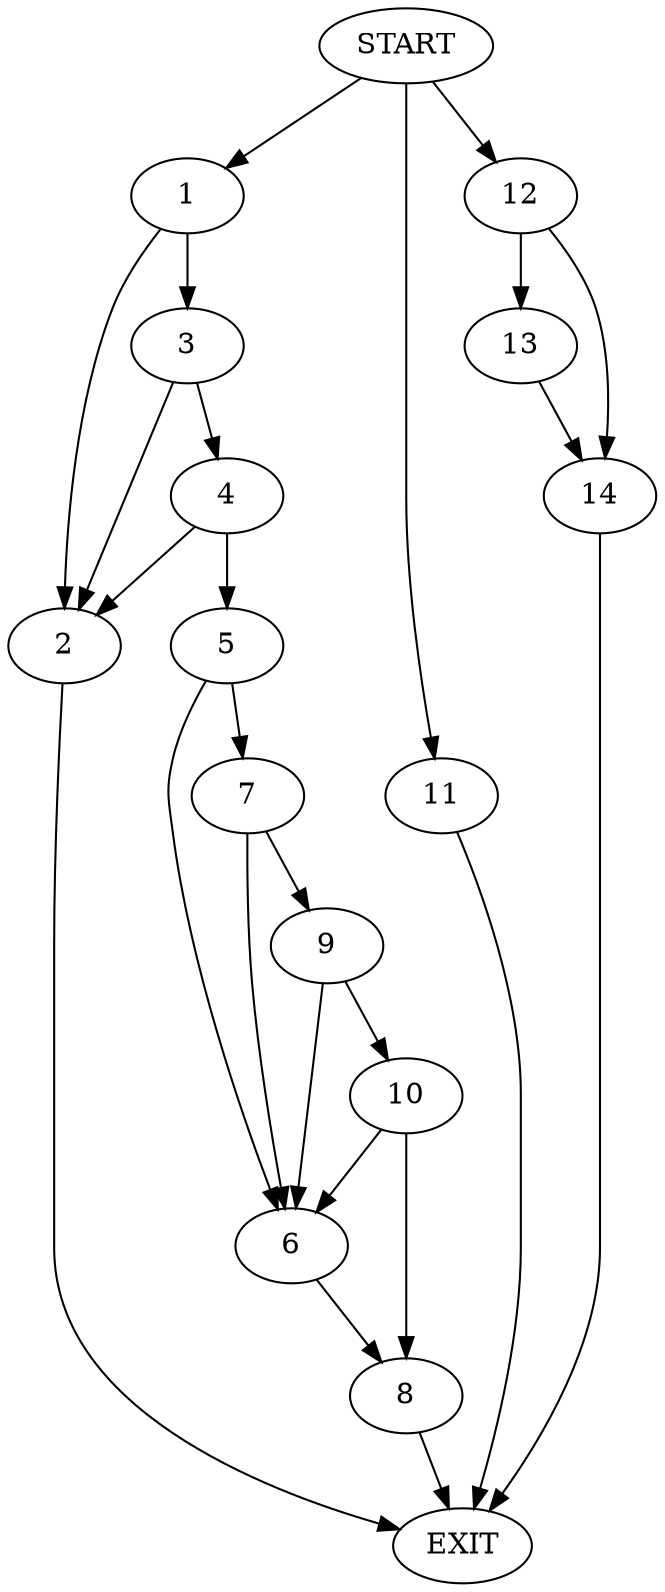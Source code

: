 digraph {
0 [label="START"]
15 [label="EXIT"]
0 -> 1
1 -> 2
1 -> 3
2 -> 15
3 -> 2
3 -> 4
4 -> 2
4 -> 5
5 -> 6
5 -> 7
6 -> 8
7 -> 9
7 -> 6
9 -> 10
9 -> 6
10 -> 8
10 -> 6
8 -> 15
0 -> 11
11 -> 15
0 -> 12
12 -> 13
12 -> 14
13 -> 14
14 -> 15
}
